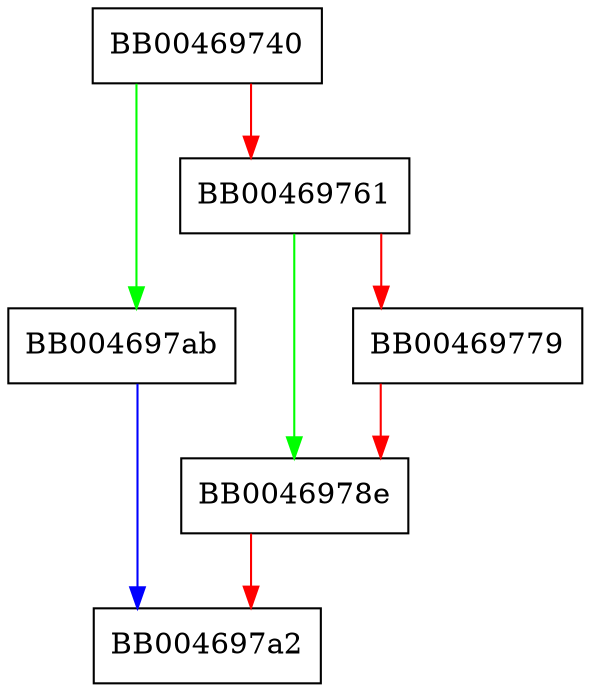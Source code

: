 digraph pkey_ctrl_string {
  node [shape="box"];
  graph [splines=ortho];
  BB00469740 -> BB004697ab [color="green"];
  BB00469740 -> BB00469761 [color="red"];
  BB00469761 -> BB0046978e [color="green"];
  BB00469761 -> BB00469779 [color="red"];
  BB00469779 -> BB0046978e [color="red"];
  BB0046978e -> BB004697a2 [color="red"];
  BB004697ab -> BB004697a2 [color="blue"];
}